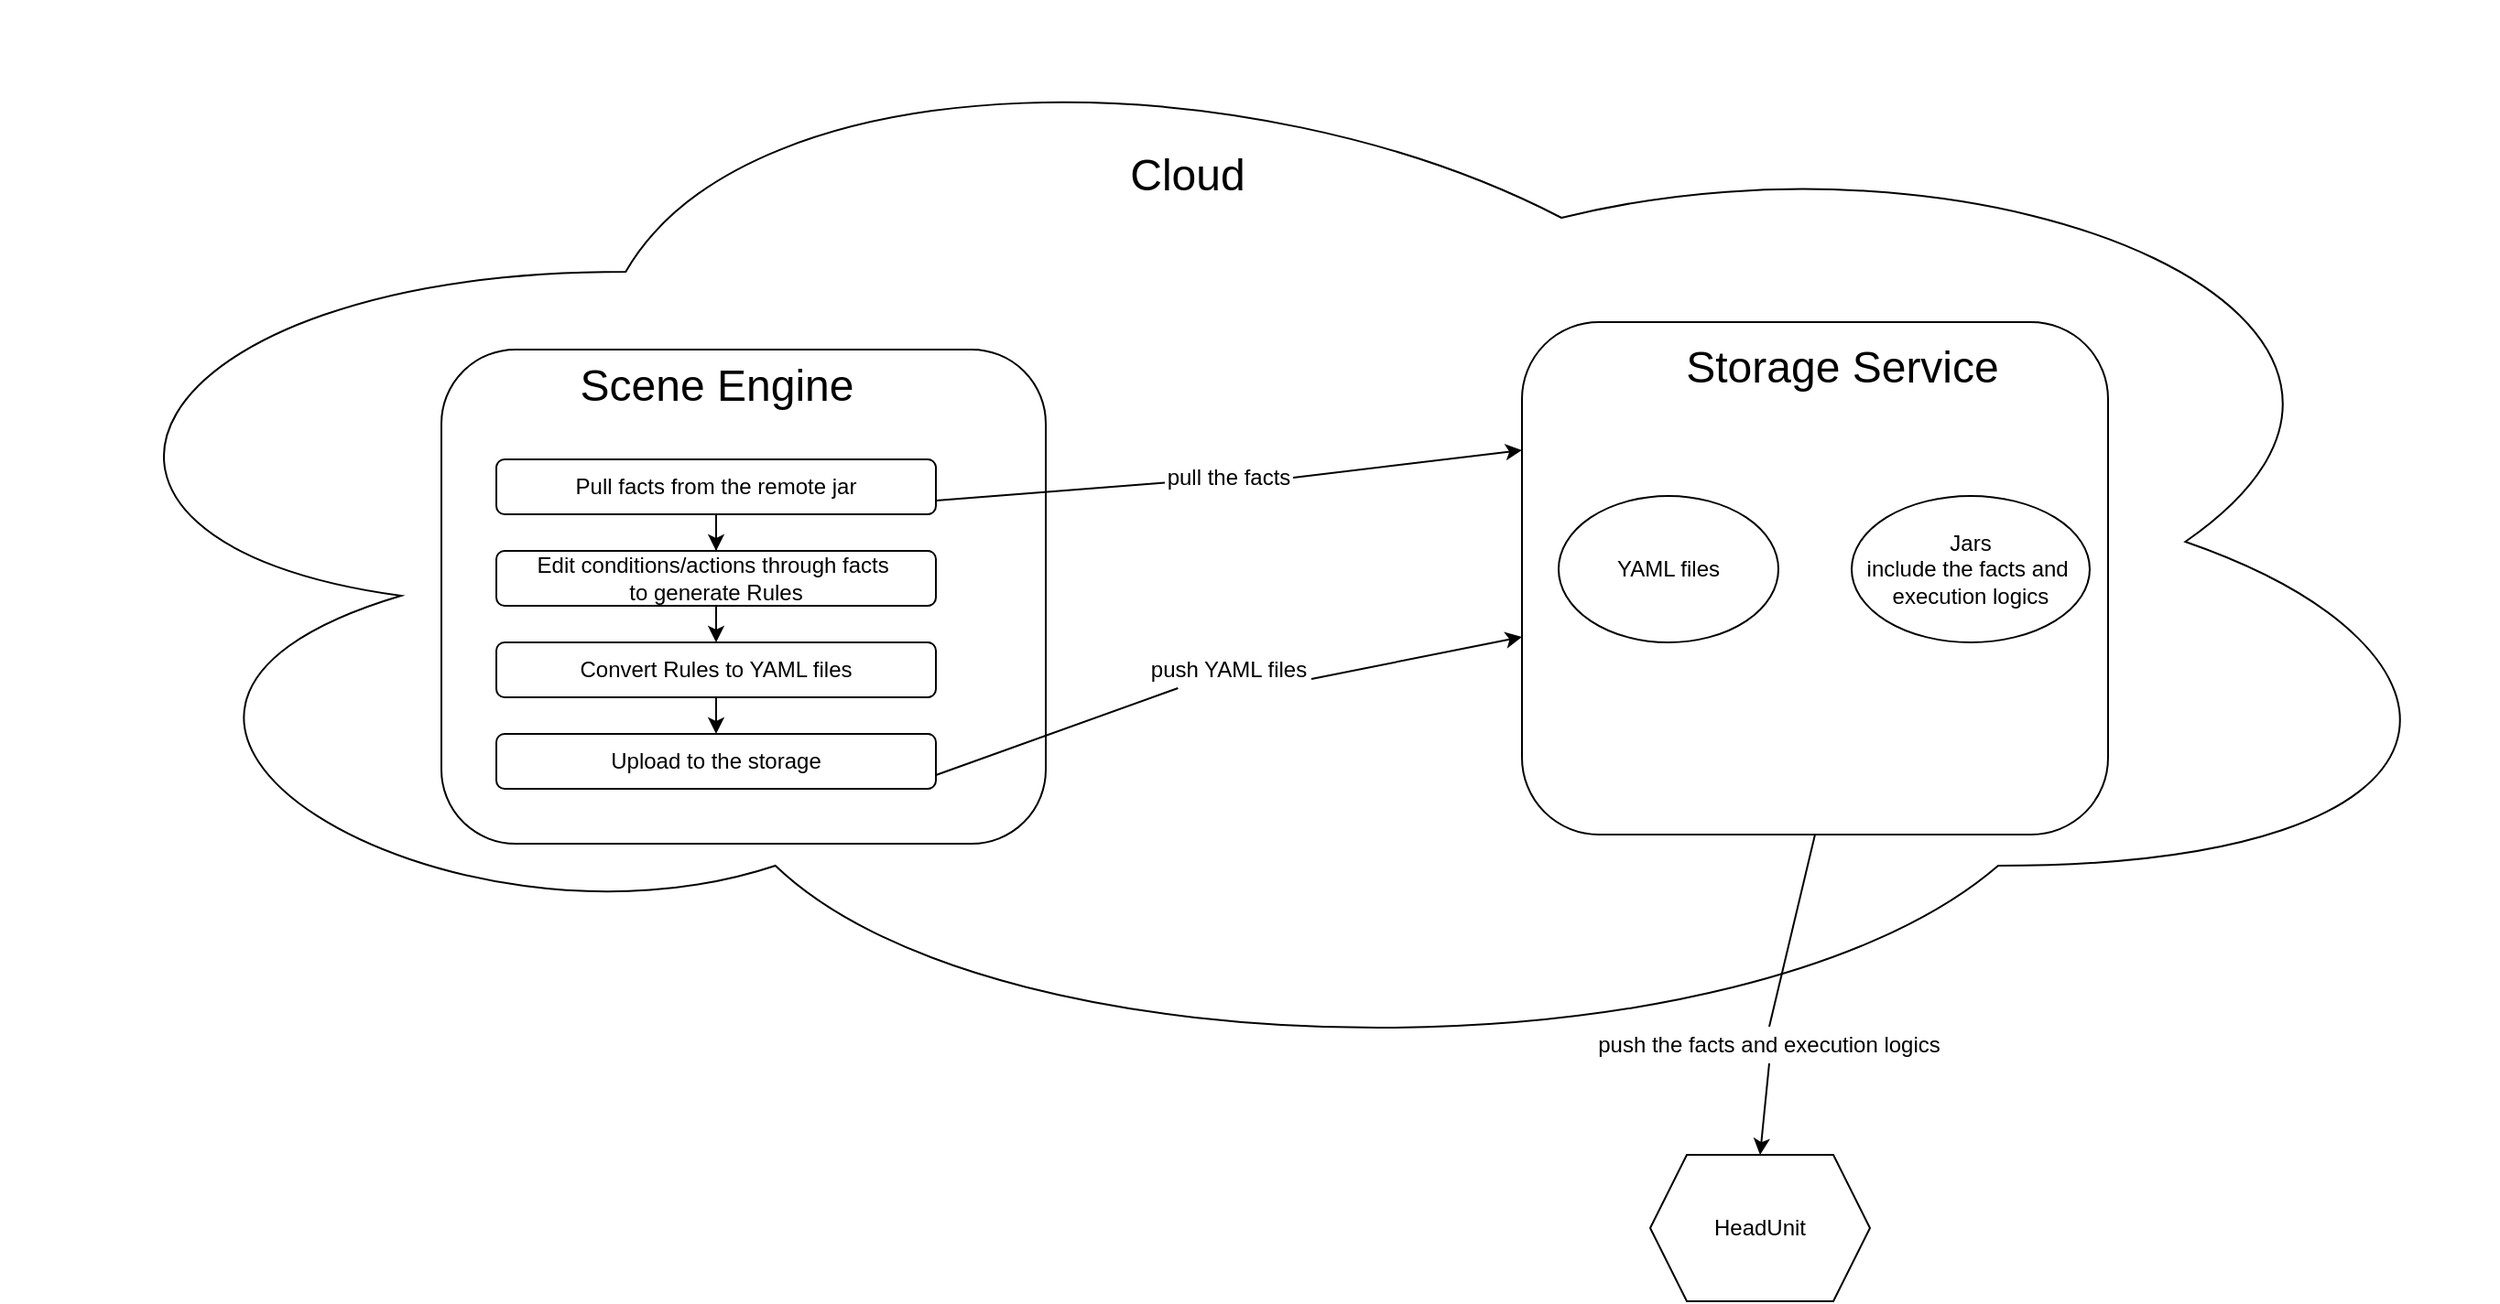 <mxfile version="14.6.3" type="github">
  <diagram id="9peSq6l4eEjm_6dnP8N0" name="Page-1">
    <mxGraphModel dx="4722" dy="5443" grid="1" gridSize="10" guides="1" tooltips="1" connect="1" arrows="1" fold="1" page="1" pageScale="1" pageWidth="3300" pageHeight="4681" math="0" shadow="0">
      <root>
        <mxCell id="0" />
        <mxCell id="1" parent="0" />
        <mxCell id="ug51U8YEFD2PKiBrwO0X-4" value="HeadUnit" style="shape=hexagon;perimeter=hexagonPerimeter2;whiteSpace=wrap;html=1;fixedSize=1;" vertex="1" parent="1">
          <mxGeometry x="670" y="560" width="120" height="80" as="geometry" />
        </mxCell>
        <mxCell id="ug51U8YEFD2PKiBrwO0X-8" value="" style="ellipse;shape=cloud;whiteSpace=wrap;html=1;fillOpacity=100;" vertex="1" parent="1">
          <mxGeometry x="-230" y="-70" width="1362.5" height="590" as="geometry" />
        </mxCell>
        <mxCell id="ug51U8YEFD2PKiBrwO0X-9" value="Cloud" style="text;html=1;strokeColor=none;fillColor=none;align=center;verticalAlign=middle;whiteSpace=wrap;rounded=0;fontSize=24;" vertex="1" parent="1">
          <mxGeometry x="360" y="-10" width="115" height="70" as="geometry" />
        </mxCell>
        <mxCell id="ug51U8YEFD2PKiBrwO0X-10" value="" style="rounded=1;whiteSpace=wrap;html=1;" vertex="1" parent="1">
          <mxGeometry x="10" y="120" width="330" height="270" as="geometry" />
        </mxCell>
        <mxCell id="ug51U8YEFD2PKiBrwO0X-12" value="" style="endArrow=classic;html=1;entryX=0.5;entryY=0;entryDx=0;entryDy=0;exitX=0.5;exitY=1;exitDx=0;exitDy=0;startArrow=none;" edge="1" parent="1" source="ug51U8YEFD2PKiBrwO0X-6" target="ug51U8YEFD2PKiBrwO0X-4">
          <mxGeometry width="50" height="50" relative="1" as="geometry">
            <mxPoint x="880" y="200" as="sourcePoint" />
            <mxPoint x="690" y="641.46" as="targetPoint" />
          </mxGeometry>
        </mxCell>
        <mxCell id="ug51U8YEFD2PKiBrwO0X-6" value="push the facts and execution logics" style="text;html=1;strokeColor=none;fillColor=none;align=center;verticalAlign=middle;whiteSpace=wrap;rounded=0;" vertex="1" parent="1">
          <mxGeometry x="640" y="490" width="190" height="20" as="geometry" />
        </mxCell>
        <mxCell id="ug51U8YEFD2PKiBrwO0X-13" value="" style="endArrow=none;html=1;entryX=0.5;entryY=0;entryDx=0;entryDy=0;exitX=0.5;exitY=1;exitDx=0;exitDy=0;" edge="1" parent="1" source="ug51U8YEFD2PKiBrwO0X-43" target="ug51U8YEFD2PKiBrwO0X-6">
          <mxGeometry width="50" height="50" relative="1" as="geometry">
            <mxPoint x="880" y="200" as="sourcePoint" />
            <mxPoint x="680" y="640" as="targetPoint" />
          </mxGeometry>
        </mxCell>
        <mxCell id="ug51U8YEFD2PKiBrwO0X-27" value="" style="endArrow=classic;html=1;fontSize=12;exitX=1;exitY=0.5;exitDx=0;exitDy=0;startArrow=none;entryX=0;entryY=0.25;entryDx=0;entryDy=0;" edge="1" parent="1" source="ug51U8YEFD2PKiBrwO0X-18" target="ug51U8YEFD2PKiBrwO0X-43">
          <mxGeometry width="50" height="50" relative="1" as="geometry">
            <mxPoint x="700" y="380" as="sourcePoint" />
            <mxPoint x="750" y="330" as="targetPoint" />
          </mxGeometry>
        </mxCell>
        <mxCell id="ug51U8YEFD2PKiBrwO0X-18" value="pull the facts" style="text;html=1;strokeColor=none;fillColor=none;align=center;verticalAlign=middle;whiteSpace=wrap;rounded=0;fontSize=12;" vertex="1" parent="1">
          <mxGeometry x="405" y="180" width="70" height="20" as="geometry" />
        </mxCell>
        <mxCell id="ug51U8YEFD2PKiBrwO0X-28" value="" style="endArrow=none;html=1;fontSize=12;exitX=1;exitY=0.75;exitDx=0;exitDy=0;" edge="1" parent="1" source="ug51U8YEFD2PKiBrwO0X-34" target="ug51U8YEFD2PKiBrwO0X-18">
          <mxGeometry width="50" height="50" relative="1" as="geometry">
            <mxPoint x="620" y="135" as="sourcePoint" />
            <mxPoint x="860.023" y="138.935" as="targetPoint" />
          </mxGeometry>
        </mxCell>
        <mxCell id="ug51U8YEFD2PKiBrwO0X-29" value="&lt;span style=&quot;font-size: 24px&quot;&gt;Scene Engine&lt;/span&gt;" style="text;html=1;strokeColor=none;fillColor=none;align=center;verticalAlign=middle;whiteSpace=wrap;rounded=0;fontSize=12;" vertex="1" parent="1">
          <mxGeometry x="62.5" y="130" width="195" height="20" as="geometry" />
        </mxCell>
        <mxCell id="ug51U8YEFD2PKiBrwO0X-40" style="edgeStyle=orthogonalEdgeStyle;rounded=0;orthogonalLoop=1;jettySize=auto;html=1;exitX=0.5;exitY=1;exitDx=0;exitDy=0;entryX=0.5;entryY=0;entryDx=0;entryDy=0;fontSize=12;" edge="1" parent="1" source="ug51U8YEFD2PKiBrwO0X-30" target="ug51U8YEFD2PKiBrwO0X-39">
          <mxGeometry relative="1" as="geometry" />
        </mxCell>
        <mxCell id="ug51U8YEFD2PKiBrwO0X-30" value="Edit conditions/actions through facts&amp;nbsp;&lt;br&gt;to generate Rules" style="rounded=1;whiteSpace=wrap;html=1;fontSize=12;" vertex="1" parent="1">
          <mxGeometry x="40" y="230" width="240" height="30" as="geometry" />
        </mxCell>
        <mxCell id="ug51U8YEFD2PKiBrwO0X-35" value="" style="edgeStyle=orthogonalEdgeStyle;rounded=0;orthogonalLoop=1;jettySize=auto;html=1;fontSize=12;" edge="1" parent="1" source="ug51U8YEFD2PKiBrwO0X-34" target="ug51U8YEFD2PKiBrwO0X-30">
          <mxGeometry relative="1" as="geometry" />
        </mxCell>
        <mxCell id="ug51U8YEFD2PKiBrwO0X-34" value="Pull facts from the remote jar" style="rounded=1;whiteSpace=wrap;html=1;fontSize=12;" vertex="1" parent="1">
          <mxGeometry x="40" y="180" width="240" height="30" as="geometry" />
        </mxCell>
        <mxCell id="ug51U8YEFD2PKiBrwO0X-42" style="edgeStyle=orthogonalEdgeStyle;rounded=0;orthogonalLoop=1;jettySize=auto;html=1;exitX=0.5;exitY=1;exitDx=0;exitDy=0;entryX=0.5;entryY=0;entryDx=0;entryDy=0;fontSize=12;" edge="1" parent="1" source="ug51U8YEFD2PKiBrwO0X-39" target="ug51U8YEFD2PKiBrwO0X-41">
          <mxGeometry relative="1" as="geometry" />
        </mxCell>
        <mxCell id="ug51U8YEFD2PKiBrwO0X-39" value="Convert Rules to YAML files" style="rounded=1;whiteSpace=wrap;html=1;fontSize=12;" vertex="1" parent="1">
          <mxGeometry x="40" y="280" width="240" height="30" as="geometry" />
        </mxCell>
        <mxCell id="ug51U8YEFD2PKiBrwO0X-41" value="Upload to the storage" style="rounded=1;whiteSpace=wrap;html=1;fontSize=12;" vertex="1" parent="1">
          <mxGeometry x="40" y="330" width="240" height="30" as="geometry" />
        </mxCell>
        <mxCell id="ug51U8YEFD2PKiBrwO0X-43" value="" style="rounded=1;whiteSpace=wrap;html=1;fontSize=12;" vertex="1" parent="1">
          <mxGeometry x="600" y="105" width="320" height="280" as="geometry" />
        </mxCell>
        <mxCell id="ug51U8YEFD2PKiBrwO0X-44" value="Storage Service" style="text;html=1;strokeColor=none;fillColor=none;align=center;verticalAlign=middle;whiteSpace=wrap;rounded=0;fontSize=24;" vertex="1" parent="1">
          <mxGeometry x="650" y="120" width="250" height="20" as="geometry" />
        </mxCell>
        <mxCell id="ug51U8YEFD2PKiBrwO0X-45" value="Jars&lt;br&gt;include the facts and&amp;nbsp;&lt;br&gt;execution logics" style="ellipse;whiteSpace=wrap;html=1;" vertex="1" parent="1">
          <mxGeometry x="780" y="200" width="130" height="80" as="geometry" />
        </mxCell>
        <mxCell id="ug51U8YEFD2PKiBrwO0X-49" value="" style="endArrow=classic;html=1;fontSize=24;exitX=1;exitY=0.75;exitDx=0;exitDy=0;startArrow=none;" edge="1" parent="1" source="ug51U8YEFD2PKiBrwO0X-50" target="ug51U8YEFD2PKiBrwO0X-43">
          <mxGeometry width="50" height="50" relative="1" as="geometry">
            <mxPoint x="460" y="330" as="sourcePoint" />
            <mxPoint x="510" y="280" as="targetPoint" />
          </mxGeometry>
        </mxCell>
        <mxCell id="ug51U8YEFD2PKiBrwO0X-50" value="push YAML files" style="text;html=1;strokeColor=none;fillColor=none;align=center;verticalAlign=middle;whiteSpace=wrap;rounded=0;fontSize=12;" vertex="1" parent="1">
          <mxGeometry x="395" y="285" width="90" height="20" as="geometry" />
        </mxCell>
        <mxCell id="ug51U8YEFD2PKiBrwO0X-51" value="" style="endArrow=none;html=1;fontSize=24;exitX=1;exitY=0.75;exitDx=0;exitDy=0;" edge="1" parent="1" source="ug51U8YEFD2PKiBrwO0X-41" target="ug51U8YEFD2PKiBrwO0X-50">
          <mxGeometry width="50" height="50" relative="1" as="geometry">
            <mxPoint x="280" y="352.5" as="sourcePoint" />
            <mxPoint x="600" y="280.833" as="targetPoint" />
          </mxGeometry>
        </mxCell>
        <mxCell id="ug51U8YEFD2PKiBrwO0X-53" value="YAML files" style="ellipse;whiteSpace=wrap;html=1;fontSize=12;" vertex="1" parent="1">
          <mxGeometry x="620" y="200" width="120" height="80" as="geometry" />
        </mxCell>
      </root>
    </mxGraphModel>
  </diagram>
</mxfile>
